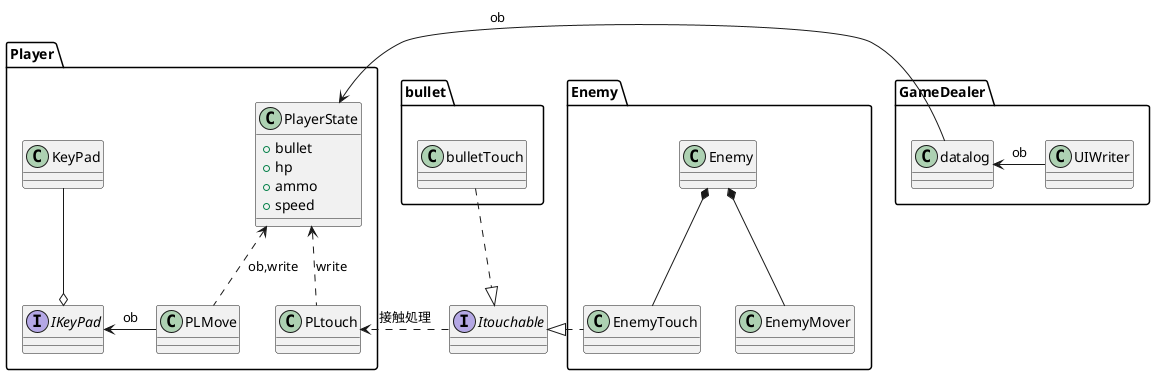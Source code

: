 @startuml クラス図


package Player{
class PlayerState{
+bullet
+hp
+ammo
+speed
}

class PLMove
class PLtouch

interface IKeyPad
class KeyPad

KeyPad --o IKeyPad
IKeyPad <- PLMove : ob
PlayerState <.. PLMove : ob,write
PlayerState <.. PLtouch : write
}

interface Itouchable
Itouchable .> PLtouch : 接触処理

package bullet{
    class bulletTouch
    Itouchable <|.Up. bulletTouch 
}

package Enemy{
    class EnemyTouch
    class EnemyMover
    class Enemy

    Enemy *-- EnemyMover
    Enemy *-- EnemyTouch
    Itouchable <|. EnemyTouch
}

package GameDealer{
    class datalog
    class UIWriter

    PlayerState <- datalog : ob
    datalog <- UIWriter : ob

}

@enduml
